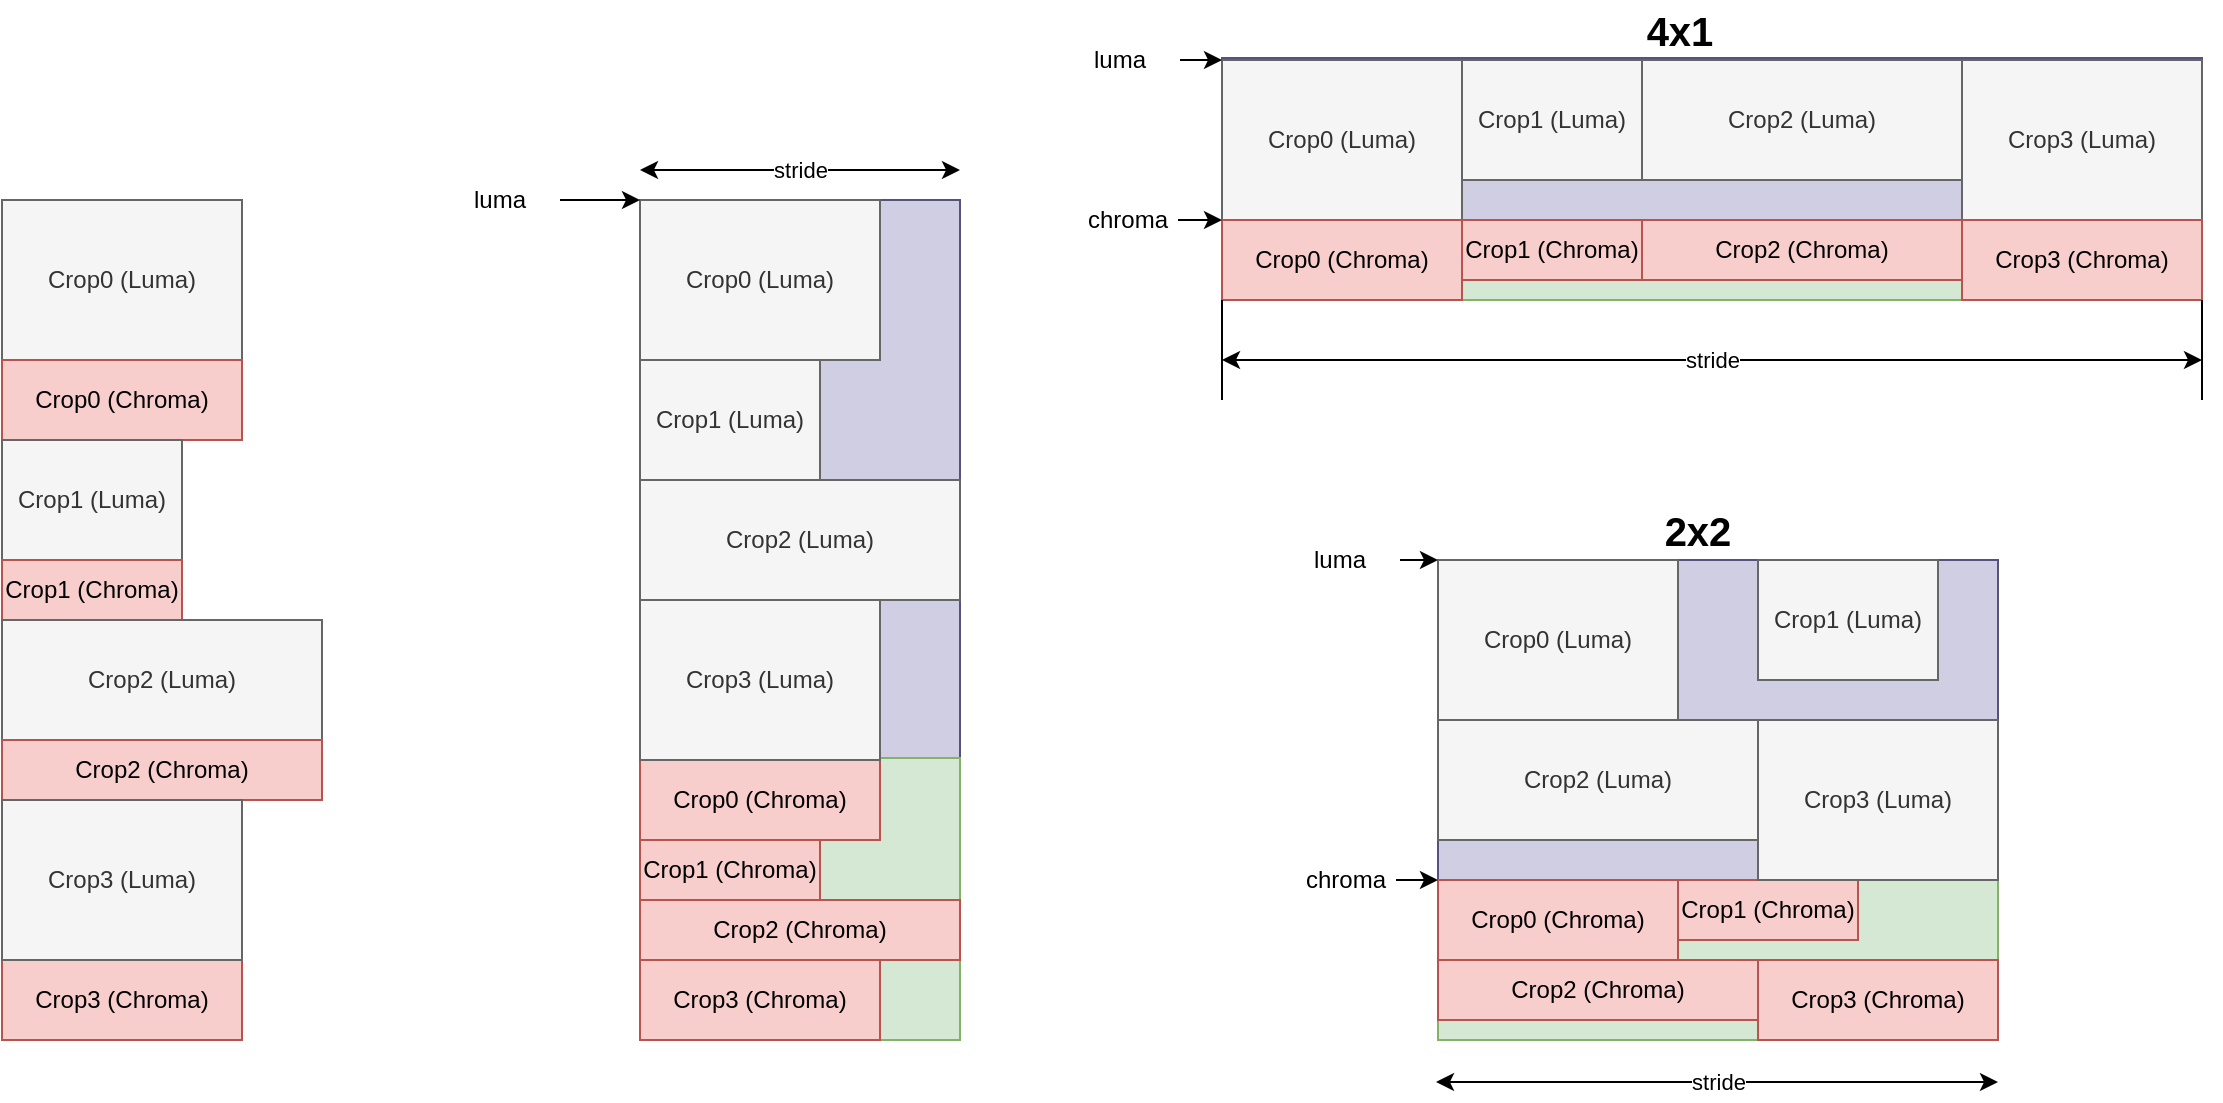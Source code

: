 <mxfile version="24.0.5" type="github">
  <diagram name="第 1 页" id="e06zxtoDePFfVoafhIhc">
    <mxGraphModel dx="818" dy="492" grid="1" gridSize="10" guides="1" tooltips="1" connect="1" arrows="1" fold="1" page="1" pageScale="1" pageWidth="1169" pageHeight="827" math="0" shadow="0">
      <root>
        <mxCell id="0" />
        <mxCell id="1" parent="0" />
        <mxCell id="ddAnMAxzjbzA6ivAqLM2-74" value="" style="rounded=0;whiteSpace=wrap;html=1;fillColor=#d0cee2;strokeColor=#56517e;" vertex="1" parent="1">
          <mxGeometry x="360" y="140" width="160" height="280" as="geometry" />
        </mxCell>
        <mxCell id="ddAnMAxzjbzA6ivAqLM2-73" value="" style="rounded=0;whiteSpace=wrap;html=1;fillColor=#d5e8d4;strokeColor=#82b366;" vertex="1" parent="1">
          <mxGeometry x="360" y="419" width="160" height="141" as="geometry" />
        </mxCell>
        <mxCell id="ddAnMAxzjbzA6ivAqLM2-72" value="" style="rounded=0;whiteSpace=wrap;html=1;fillColor=#d5e8d4;strokeColor=#82b366;" vertex="1" parent="1">
          <mxGeometry x="651" y="149" width="490" height="41" as="geometry" />
        </mxCell>
        <mxCell id="ddAnMAxzjbzA6ivAqLM2-71" value="" style="rounded=0;whiteSpace=wrap;html=1;fillColor=#d0cee2;strokeColor=#56517e;" vertex="1" parent="1">
          <mxGeometry x="651" y="69" width="490" height="81" as="geometry" />
        </mxCell>
        <mxCell id="ddAnMAxzjbzA6ivAqLM2-20" value="" style="rounded=0;whiteSpace=wrap;html=1;fillColor=#d5e8d4;strokeColor=#82b366;" vertex="1" parent="1">
          <mxGeometry x="759" y="480" width="280" height="80" as="geometry" />
        </mxCell>
        <mxCell id="ddAnMAxzjbzA6ivAqLM2-19" value="" style="rounded=0;whiteSpace=wrap;html=1;fillColor=#d0cee2;strokeColor=#56517e;" vertex="1" parent="1">
          <mxGeometry x="759" y="320" width="280" height="160" as="geometry" />
        </mxCell>
        <mxCell id="ddAnMAxzjbzA6ivAqLM2-1" value="Crop0 (Luma)" style="rounded=0;whiteSpace=wrap;html=1;fillColor=#f5f5f5;fontColor=#333333;strokeColor=#666666;" vertex="1" parent="1">
          <mxGeometry x="41" y="140" width="120" height="80" as="geometry" />
        </mxCell>
        <mxCell id="ddAnMAxzjbzA6ivAqLM2-2" value="Crop0 (Chroma)" style="rounded=0;whiteSpace=wrap;html=1;fillColor=#f8cecc;strokeColor=#b85450;" vertex="1" parent="1">
          <mxGeometry x="41" y="220" width="120" height="40" as="geometry" />
        </mxCell>
        <mxCell id="ddAnMAxzjbzA6ivAqLM2-3" value="Crop1 (Luma)" style="rounded=0;whiteSpace=wrap;html=1;fillColor=#f5f5f5;fontColor=#333333;strokeColor=#666666;" vertex="1" parent="1">
          <mxGeometry x="41" y="260" width="90" height="60" as="geometry" />
        </mxCell>
        <mxCell id="ddAnMAxzjbzA6ivAqLM2-4" value="Crop1 (Chroma)" style="rounded=0;whiteSpace=wrap;html=1;fillColor=#f8cecc;strokeColor=#b85450;" vertex="1" parent="1">
          <mxGeometry x="41" y="320" width="90" height="30" as="geometry" />
        </mxCell>
        <mxCell id="ddAnMAxzjbzA6ivAqLM2-5" value="Crop2 (Luma)" style="rounded=0;whiteSpace=wrap;html=1;fillColor=#f5f5f5;fontColor=#333333;strokeColor=#666666;" vertex="1" parent="1">
          <mxGeometry x="41" y="350" width="160" height="60" as="geometry" />
        </mxCell>
        <mxCell id="ddAnMAxzjbzA6ivAqLM2-6" value="Crop2 (Chroma)" style="rounded=0;whiteSpace=wrap;html=1;fillColor=#f8cecc;strokeColor=#b85450;" vertex="1" parent="1">
          <mxGeometry x="41" y="410" width="160" height="30" as="geometry" />
        </mxCell>
        <mxCell id="ddAnMAxzjbzA6ivAqLM2-8" value="Crop3 (Chroma)" style="rounded=0;whiteSpace=wrap;html=1;fillColor=#f8cecc;strokeColor=#b85450;" vertex="1" parent="1">
          <mxGeometry x="41" y="520" width="120" height="40" as="geometry" />
        </mxCell>
        <mxCell id="ddAnMAxzjbzA6ivAqLM2-11" value="Crop1 (Luma)" style="rounded=0;whiteSpace=wrap;html=1;fillColor=#f5f5f5;fontColor=#333333;strokeColor=#666666;" vertex="1" parent="1">
          <mxGeometry x="919" y="320" width="90" height="60" as="geometry" />
        </mxCell>
        <mxCell id="ddAnMAxzjbzA6ivAqLM2-12" value="Crop1 (Chroma)" style="rounded=0;whiteSpace=wrap;html=1;fillColor=#f8cecc;strokeColor=#b85450;" vertex="1" parent="1">
          <mxGeometry x="879" y="480" width="90" height="30" as="geometry" />
        </mxCell>
        <mxCell id="ddAnMAxzjbzA6ivAqLM2-13" value="Crop2 (Luma)" style="rounded=0;whiteSpace=wrap;html=1;fillColor=#f5f5f5;fontColor=#333333;strokeColor=#666666;" vertex="1" parent="1">
          <mxGeometry x="759" y="400" width="160" height="60" as="geometry" />
        </mxCell>
        <mxCell id="ddAnMAxzjbzA6ivAqLM2-14" value="Crop2 (Chroma)" style="rounded=0;whiteSpace=wrap;html=1;fillColor=#f8cecc;strokeColor=#b85450;" vertex="1" parent="1">
          <mxGeometry x="759" y="520" width="160" height="30" as="geometry" />
        </mxCell>
        <mxCell id="ddAnMAxzjbzA6ivAqLM2-15" value="Crop3 (Luma)" style="rounded=0;whiteSpace=wrap;html=1;fillColor=#f5f5f5;fontColor=#333333;strokeColor=#666666;" vertex="1" parent="1">
          <mxGeometry x="919" y="400" width="120" height="80" as="geometry" />
        </mxCell>
        <mxCell id="ddAnMAxzjbzA6ivAqLM2-16" value="Crop3 (Chroma)" style="rounded=0;whiteSpace=wrap;html=1;fillColor=#f8cecc;strokeColor=#b85450;" vertex="1" parent="1">
          <mxGeometry x="919" y="520" width="120" height="40" as="geometry" />
        </mxCell>
        <mxCell id="ddAnMAxzjbzA6ivAqLM2-17" value="Crop0 (Luma)" style="rounded=0;whiteSpace=wrap;html=1;fillColor=#f5f5f5;fontColor=#333333;strokeColor=#666666;" vertex="1" parent="1">
          <mxGeometry x="759" y="320" width="120" height="80" as="geometry" />
        </mxCell>
        <mxCell id="ddAnMAxzjbzA6ivAqLM2-18" value="Crop0 (Chroma)" style="rounded=0;whiteSpace=wrap;html=1;fillColor=#f8cecc;strokeColor=#b85450;" vertex="1" parent="1">
          <mxGeometry x="759" y="480" width="120" height="40" as="geometry" />
        </mxCell>
        <mxCell id="ddAnMAxzjbzA6ivAqLM2-21" value="" style="curved=1;endArrow=classic;html=1;rounded=0;exitX=1;exitY=0.5;exitDx=0;exitDy=0;" edge="1" parent="1" source="ddAnMAxzjbzA6ivAqLM2-22">
          <mxGeometry width="50" height="50" relative="1" as="geometry">
            <mxPoint x="679" y="320" as="sourcePoint" />
            <mxPoint x="759" y="320" as="targetPoint" />
            <Array as="points" />
          </mxGeometry>
        </mxCell>
        <mxCell id="ddAnMAxzjbzA6ivAqLM2-22" value="luma" style="text;html=1;align=center;verticalAlign=middle;whiteSpace=wrap;rounded=0;" vertex="1" parent="1">
          <mxGeometry x="680" y="305" width="60" height="30" as="geometry" />
        </mxCell>
        <mxCell id="ddAnMAxzjbzA6ivAqLM2-24" value="" style="curved=1;endArrow=classic;html=1;rounded=0;exitX=1;exitY=0.5;exitDx=0;exitDy=0;entryX=0;entryY=0;entryDx=0;entryDy=0;" edge="1" parent="1" source="ddAnMAxzjbzA6ivAqLM2-25" target="ddAnMAxzjbzA6ivAqLM2-18">
          <mxGeometry width="50" height="50" relative="1" as="geometry">
            <mxPoint x="679" y="475" as="sourcePoint" />
            <mxPoint x="759" y="475" as="targetPoint" />
            <Array as="points" />
          </mxGeometry>
        </mxCell>
        <mxCell id="ddAnMAxzjbzA6ivAqLM2-25" value="chroma" style="text;html=1;align=center;verticalAlign=middle;whiteSpace=wrap;rounded=0;" vertex="1" parent="1">
          <mxGeometry x="688" y="465" width="50" height="30" as="geometry" />
        </mxCell>
        <mxCell id="ddAnMAxzjbzA6ivAqLM2-26" value="2x2" style="text;html=1;align=center;verticalAlign=middle;whiteSpace=wrap;rounded=0;fontStyle=1;fontSize=20;" vertex="1" parent="1">
          <mxGeometry x="809" y="290" width="160" height="30" as="geometry" />
        </mxCell>
        <mxCell id="ddAnMAxzjbzA6ivAqLM2-45" value="Crop0 (Luma)" style="rounded=0;whiteSpace=wrap;html=1;fillColor=#f5f5f5;fontColor=#333333;strokeColor=#666666;" vertex="1" parent="1">
          <mxGeometry x="651" y="70" width="120" height="80" as="geometry" />
        </mxCell>
        <mxCell id="ddAnMAxzjbzA6ivAqLM2-46" value="Crop1 (Luma)" style="rounded=0;whiteSpace=wrap;html=1;fillColor=#f5f5f5;fontColor=#333333;strokeColor=#666666;" vertex="1" parent="1">
          <mxGeometry x="771" y="70" width="90" height="60" as="geometry" />
        </mxCell>
        <mxCell id="ddAnMAxzjbzA6ivAqLM2-47" value="Crop2 (Luma)" style="rounded=0;whiteSpace=wrap;html=1;fillColor=#f5f5f5;fontColor=#333333;strokeColor=#666666;" vertex="1" parent="1">
          <mxGeometry x="861" y="70" width="160" height="60" as="geometry" />
        </mxCell>
        <mxCell id="ddAnMAxzjbzA6ivAqLM2-48" value="Crop3 (Luma)" style="rounded=0;whiteSpace=wrap;html=1;fillColor=#f5f5f5;fontColor=#333333;strokeColor=#666666;" vertex="1" parent="1">
          <mxGeometry x="1021" y="70" width="120" height="80" as="geometry" />
        </mxCell>
        <mxCell id="ddAnMAxzjbzA6ivAqLM2-49" value="Crop0 (Chroma)" style="rounded=0;whiteSpace=wrap;html=1;fillColor=#f8cecc;strokeColor=#b85450;" vertex="1" parent="1">
          <mxGeometry x="651" y="150" width="120" height="40" as="geometry" />
        </mxCell>
        <mxCell id="ddAnMAxzjbzA6ivAqLM2-50" value="Crop1 (Chroma)" style="rounded=0;whiteSpace=wrap;html=1;fillColor=#f8cecc;strokeColor=#b85450;" vertex="1" parent="1">
          <mxGeometry x="771" y="150" width="90" height="30" as="geometry" />
        </mxCell>
        <mxCell id="ddAnMAxzjbzA6ivAqLM2-51" value="Crop2 (Chroma)" style="rounded=0;whiteSpace=wrap;html=1;fillColor=#f8cecc;strokeColor=#b85450;" vertex="1" parent="1">
          <mxGeometry x="861" y="150" width="160" height="30" as="geometry" />
        </mxCell>
        <mxCell id="ddAnMAxzjbzA6ivAqLM2-52" value="Crop3 (Chroma)" style="rounded=0;whiteSpace=wrap;html=1;fillColor=#f8cecc;strokeColor=#b85450;" vertex="1" parent="1">
          <mxGeometry x="1021" y="150" width="120" height="40" as="geometry" />
        </mxCell>
        <mxCell id="ddAnMAxzjbzA6ivAqLM2-53" value="stride" style="endArrow=classic;startArrow=classic;html=1;rounded=0;" edge="1" parent="1">
          <mxGeometry width="50" height="50" relative="1" as="geometry">
            <mxPoint x="651" y="220" as="sourcePoint" />
            <mxPoint x="1141" y="220" as="targetPoint" />
          </mxGeometry>
        </mxCell>
        <mxCell id="ddAnMAxzjbzA6ivAqLM2-54" value="" style="endArrow=none;html=1;rounded=0;" edge="1" parent="1">
          <mxGeometry width="50" height="50" relative="1" as="geometry">
            <mxPoint x="651" y="240" as="sourcePoint" />
            <mxPoint x="651" y="190" as="targetPoint" />
          </mxGeometry>
        </mxCell>
        <mxCell id="ddAnMAxzjbzA6ivAqLM2-55" value="" style="endArrow=none;html=1;rounded=0;entryX=1;entryY=1;entryDx=0;entryDy=0;" edge="1" parent="1" target="ddAnMAxzjbzA6ivAqLM2-52">
          <mxGeometry width="50" height="50" relative="1" as="geometry">
            <mxPoint x="1141" y="240" as="sourcePoint" />
            <mxPoint x="661" y="200" as="targetPoint" />
          </mxGeometry>
        </mxCell>
        <mxCell id="ddAnMAxzjbzA6ivAqLM2-56" value="" style="curved=1;endArrow=classic;html=1;rounded=0;exitX=1;exitY=0.5;exitDx=0;exitDy=0;" edge="1" parent="1" source="ddAnMAxzjbzA6ivAqLM2-57">
          <mxGeometry width="50" height="50" relative="1" as="geometry">
            <mxPoint x="621" y="70" as="sourcePoint" />
            <mxPoint x="651" y="70" as="targetPoint" />
            <Array as="points" />
          </mxGeometry>
        </mxCell>
        <mxCell id="ddAnMAxzjbzA6ivAqLM2-57" value="luma" style="text;html=1;align=center;verticalAlign=middle;whiteSpace=wrap;rounded=0;" vertex="1" parent="1">
          <mxGeometry x="570" y="55" width="60" height="30" as="geometry" />
        </mxCell>
        <mxCell id="ddAnMAxzjbzA6ivAqLM2-58" value="" style="curved=1;endArrow=classic;html=1;rounded=0;entryX=0;entryY=0;entryDx=0;entryDy=0;exitX=1;exitY=0.5;exitDx=0;exitDy=0;" edge="1" parent="1" source="ddAnMAxzjbzA6ivAqLM2-59">
          <mxGeometry width="50" height="50" relative="1" as="geometry">
            <mxPoint x="610" y="150" as="sourcePoint" />
            <mxPoint x="651" y="150" as="targetPoint" />
            <Array as="points" />
          </mxGeometry>
        </mxCell>
        <mxCell id="ddAnMAxzjbzA6ivAqLM2-59" value="chroma" style="text;html=1;align=center;verticalAlign=middle;whiteSpace=wrap;rounded=0;" vertex="1" parent="1">
          <mxGeometry x="579" y="135" width="50" height="30" as="geometry" />
        </mxCell>
        <mxCell id="ddAnMAxzjbzA6ivAqLM2-60" value="4x1" style="text;html=1;align=center;verticalAlign=middle;whiteSpace=wrap;rounded=0;fontStyle=1;fontSize=20;" vertex="1" parent="1">
          <mxGeometry x="800" y="40" width="160" height="30" as="geometry" />
        </mxCell>
        <mxCell id="ddAnMAxzjbzA6ivAqLM2-61" value="Crop0 (Luma)" style="rounded=0;whiteSpace=wrap;html=1;fillColor=#f5f5f5;fontColor=#333333;strokeColor=#666666;" vertex="1" parent="1">
          <mxGeometry x="360" y="140" width="120" height="80" as="geometry" />
        </mxCell>
        <mxCell id="ddAnMAxzjbzA6ivAqLM2-62" value="Crop0 (Chroma)" style="rounded=0;whiteSpace=wrap;html=1;fillColor=#f8cecc;strokeColor=#b85450;" vertex="1" parent="1">
          <mxGeometry x="360" y="420" width="120" height="40" as="geometry" />
        </mxCell>
        <mxCell id="ddAnMAxzjbzA6ivAqLM2-63" value="Crop1 (Luma)" style="rounded=0;whiteSpace=wrap;html=1;fillColor=#f5f5f5;fontColor=#333333;strokeColor=#666666;" vertex="1" parent="1">
          <mxGeometry x="360" y="220" width="90" height="60" as="geometry" />
        </mxCell>
        <mxCell id="ddAnMAxzjbzA6ivAqLM2-64" value="Crop1 (Chroma)" style="rounded=0;whiteSpace=wrap;html=1;fillColor=#f8cecc;strokeColor=#b85450;" vertex="1" parent="1">
          <mxGeometry x="360" y="460" width="90" height="30" as="geometry" />
        </mxCell>
        <mxCell id="ddAnMAxzjbzA6ivAqLM2-65" value="Crop2 (Luma)" style="rounded=0;whiteSpace=wrap;html=1;fillColor=#f5f5f5;fontColor=#333333;strokeColor=#666666;" vertex="1" parent="1">
          <mxGeometry x="360" y="280" width="160" height="60" as="geometry" />
        </mxCell>
        <mxCell id="ddAnMAxzjbzA6ivAqLM2-66" value="Crop2 (Chroma)" style="rounded=0;whiteSpace=wrap;html=1;fillColor=#f8cecc;strokeColor=#b85450;" vertex="1" parent="1">
          <mxGeometry x="360" y="490" width="160" height="30" as="geometry" />
        </mxCell>
        <mxCell id="ddAnMAxzjbzA6ivAqLM2-67" value="Crop3 (Luma)" style="rounded=0;whiteSpace=wrap;html=1;fillColor=#f5f5f5;fontColor=#333333;strokeColor=#666666;" vertex="1" parent="1">
          <mxGeometry x="360" y="340" width="120" height="80" as="geometry" />
        </mxCell>
        <mxCell id="ddAnMAxzjbzA6ivAqLM2-68" value="Crop3 (Chroma)" style="rounded=0;whiteSpace=wrap;html=1;fillColor=#f8cecc;strokeColor=#b85450;" vertex="1" parent="1">
          <mxGeometry x="360" y="520" width="120" height="40" as="geometry" />
        </mxCell>
        <mxCell id="ddAnMAxzjbzA6ivAqLM2-69" value="Crop3 (Luma)" style="rounded=0;whiteSpace=wrap;html=1;fillColor=#f5f5f5;fontColor=#333333;strokeColor=#666666;" vertex="1" parent="1">
          <mxGeometry x="41" y="440" width="120" height="80" as="geometry" />
        </mxCell>
        <mxCell id="ddAnMAxzjbzA6ivAqLM2-75" value="" style="curved=1;endArrow=classic;html=1;rounded=0;exitX=1;exitY=0.5;exitDx=0;exitDy=0;" edge="1" parent="1" source="ddAnMAxzjbzA6ivAqLM2-76">
          <mxGeometry width="50" height="50" relative="1" as="geometry">
            <mxPoint x="280" y="140" as="sourcePoint" />
            <mxPoint x="360" y="140" as="targetPoint" />
            <Array as="points" />
          </mxGeometry>
        </mxCell>
        <mxCell id="ddAnMAxzjbzA6ivAqLM2-76" value="luma" style="text;html=1;align=center;verticalAlign=middle;whiteSpace=wrap;rounded=0;" vertex="1" parent="1">
          <mxGeometry x="260" y="125" width="60" height="30" as="geometry" />
        </mxCell>
        <mxCell id="ddAnMAxzjbzA6ivAqLM2-77" value="stride" style="endArrow=classic;startArrow=classic;html=1;rounded=0;" edge="1" parent="1">
          <mxGeometry width="50" height="50" relative="1" as="geometry">
            <mxPoint x="758" y="581" as="sourcePoint" />
            <mxPoint x="1039" y="581" as="targetPoint" />
          </mxGeometry>
        </mxCell>
        <mxCell id="ddAnMAxzjbzA6ivAqLM2-78" value="stride" style="endArrow=classic;startArrow=classic;html=1;rounded=0;" edge="1" parent="1">
          <mxGeometry width="50" height="50" relative="1" as="geometry">
            <mxPoint x="360" y="125" as="sourcePoint" />
            <mxPoint x="520" y="125" as="targetPoint" />
          </mxGeometry>
        </mxCell>
      </root>
    </mxGraphModel>
  </diagram>
</mxfile>
